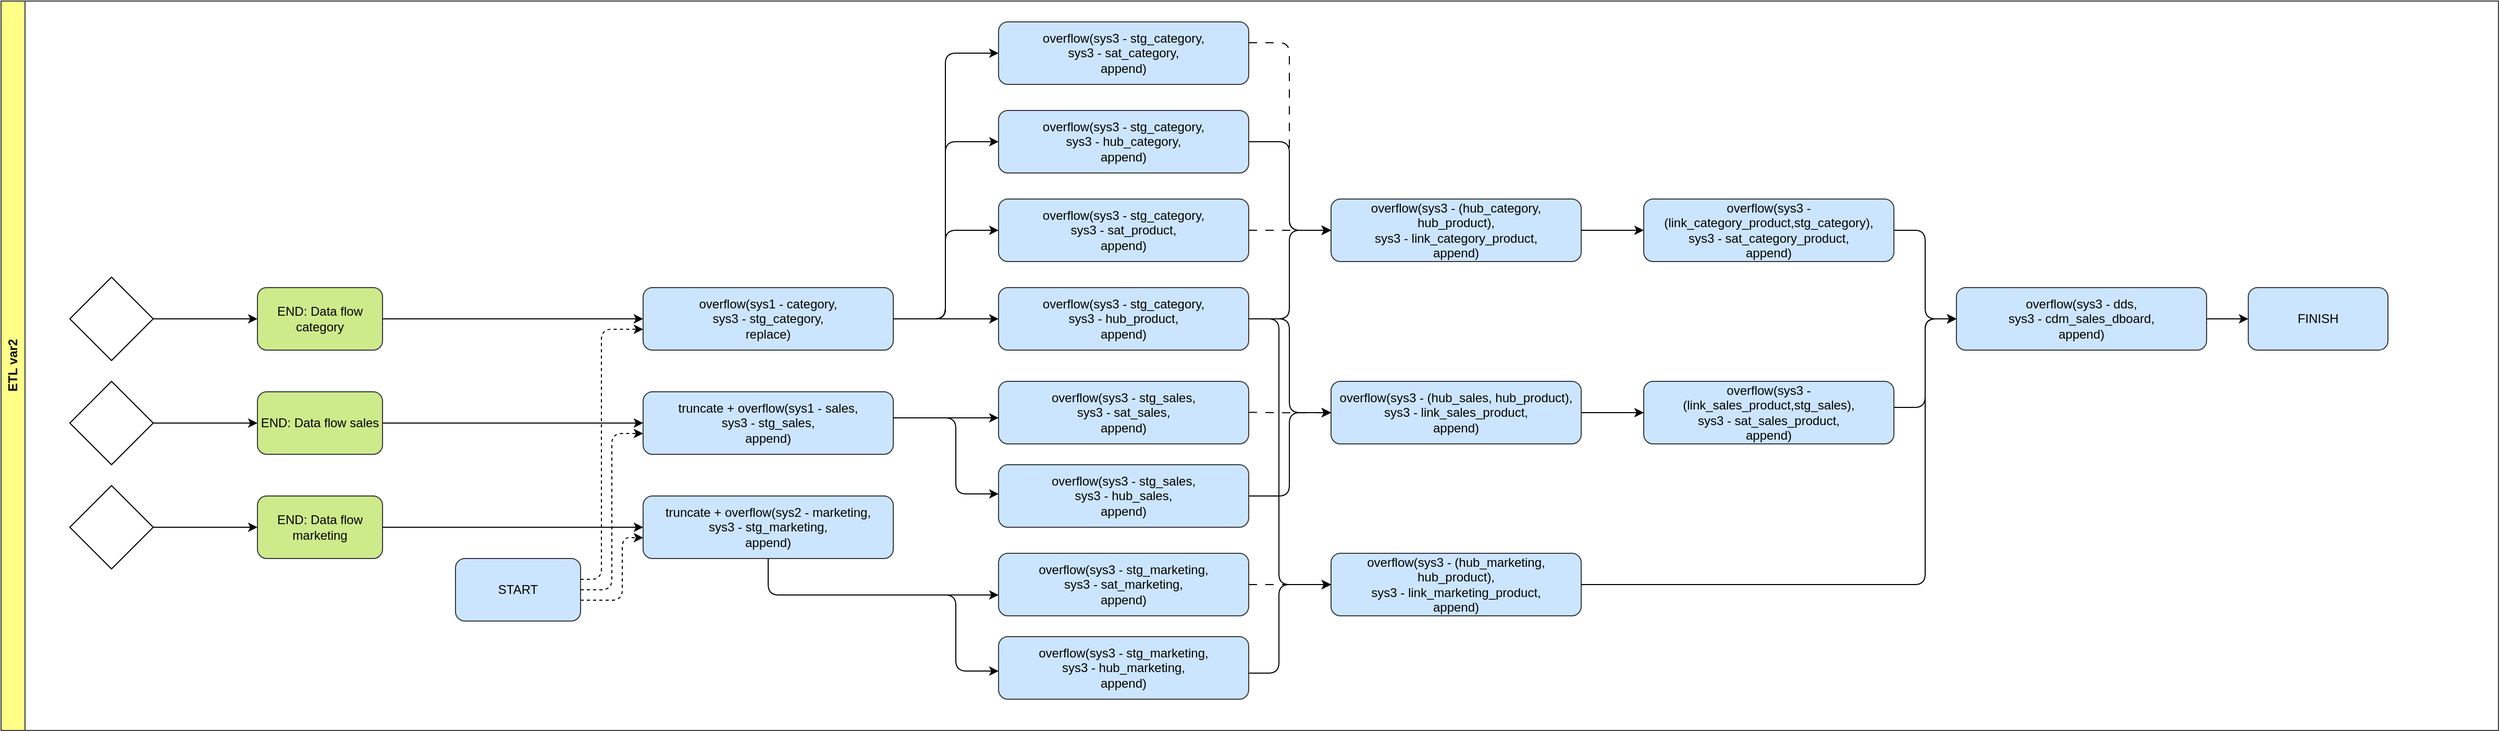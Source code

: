 <mxfile version="26.0.7">
  <diagram name="Страница — 1" id="Lz2Vw_1hqqLo1frWyulN">
    <mxGraphModel dx="2676" dy="1656" grid="1" gridSize="10" guides="1" tooltips="1" connect="1" arrows="1" fold="1" page="1" pageScale="1" pageWidth="827" pageHeight="1169" math="0" shadow="0">
      <root>
        <mxCell id="0" />
        <mxCell id="1" parent="0" />
        <mxCell id="BtTLb8VZXTHvAdMezXfo-1" value="ETL var2" style="swimlane;horizontal=0;whiteSpace=wrap;html=1;fillColor=#ffff88;strokeColor=#36393d;" vertex="1" parent="1">
          <mxGeometry x="44" y="880" width="2396" height="700" as="geometry" />
        </mxCell>
        <mxCell id="BtTLb8VZXTHvAdMezXfo-2" value="END: Data flow category" style="rounded=1;whiteSpace=wrap;html=1;fillColor=#cdeb8b;strokeColor=#36393d;" vertex="1" parent="BtTLb8VZXTHvAdMezXfo-1">
          <mxGeometry x="246" y="275" width="120" height="60" as="geometry" />
        </mxCell>
        <mxCell id="BtTLb8VZXTHvAdMezXfo-3" value="END: Data flow sales" style="rounded=1;whiteSpace=wrap;html=1;fillColor=#cdeb8b;strokeColor=#36393d;" vertex="1" parent="BtTLb8VZXTHvAdMezXfo-1">
          <mxGeometry x="246" y="375" width="120" height="60" as="geometry" />
        </mxCell>
        <mxCell id="BtTLb8VZXTHvAdMezXfo-4" value="" style="endArrow=classic;html=1;rounded=0;" edge="1" parent="BtTLb8VZXTHvAdMezXfo-1" source="BtTLb8VZXTHvAdMezXfo-6" target="BtTLb8VZXTHvAdMezXfo-2">
          <mxGeometry width="50" height="50" relative="1" as="geometry">
            <mxPoint x="146" y="305" as="sourcePoint" />
            <mxPoint x="246" y="304.83" as="targetPoint" />
            <Array as="points" />
          </mxGeometry>
        </mxCell>
        <mxCell id="BtTLb8VZXTHvAdMezXfo-5" value="" style="endArrow=classic;html=1;rounded=0;" edge="1" parent="BtTLb8VZXTHvAdMezXfo-1" source="BtTLb8VZXTHvAdMezXfo-7" target="BtTLb8VZXTHvAdMezXfo-3">
          <mxGeometry width="50" height="50" relative="1" as="geometry">
            <mxPoint x="156" y="405" as="sourcePoint" />
            <mxPoint x="246" y="404.76" as="targetPoint" />
            <Array as="points" />
          </mxGeometry>
        </mxCell>
        <mxCell id="BtTLb8VZXTHvAdMezXfo-6" value="" style="rhombus;whiteSpace=wrap;html=1;" vertex="1" parent="BtTLb8VZXTHvAdMezXfo-1">
          <mxGeometry x="66" y="265" width="80" height="80" as="geometry" />
        </mxCell>
        <mxCell id="BtTLb8VZXTHvAdMezXfo-7" value="" style="rhombus;whiteSpace=wrap;html=1;" vertex="1" parent="BtTLb8VZXTHvAdMezXfo-1">
          <mxGeometry x="66" y="365" width="80" height="80" as="geometry" />
        </mxCell>
        <mxCell id="BtTLb8VZXTHvAdMezXfo-8" value="" style="rhombus;whiteSpace=wrap;html=1;" vertex="1" parent="BtTLb8VZXTHvAdMezXfo-1">
          <mxGeometry x="66" y="465" width="80" height="80" as="geometry" />
        </mxCell>
        <mxCell id="BtTLb8VZXTHvAdMezXfo-9" value="END: Data flow marketing" style="rounded=1;whiteSpace=wrap;html=1;fillColor=#cdeb8b;strokeColor=#36393d;" vertex="1" parent="BtTLb8VZXTHvAdMezXfo-1">
          <mxGeometry x="246" y="475" width="120" height="60" as="geometry" />
        </mxCell>
        <mxCell id="BtTLb8VZXTHvAdMezXfo-10" value="" style="endArrow=classic;html=1;rounded=0;" edge="1" parent="BtTLb8VZXTHvAdMezXfo-1" source="BtTLb8VZXTHvAdMezXfo-8" target="BtTLb8VZXTHvAdMezXfo-9">
          <mxGeometry width="50" height="50" relative="1" as="geometry">
            <mxPoint x="156" y="735" as="sourcePoint" />
            <mxPoint x="246" y="735" as="targetPoint" />
            <Array as="points" />
          </mxGeometry>
        </mxCell>
        <mxCell id="BtTLb8VZXTHvAdMezXfo-11" value="" style="edgeStyle=orthogonalEdgeStyle;rounded=1;orthogonalLoop=1;jettySize=auto;html=1;dashed=1;curved=0;" edge="1" parent="BtTLb8VZXTHvAdMezXfo-1" source="BtTLb8VZXTHvAdMezXfo-12" target="BtTLb8VZXTHvAdMezXfo-15">
          <mxGeometry relative="1" as="geometry">
            <Array as="points">
              <mxPoint x="596" y="575" />
              <mxPoint x="596" y="515" />
            </Array>
          </mxGeometry>
        </mxCell>
        <mxCell id="BtTLb8VZXTHvAdMezXfo-12" value="START" style="rounded=1;whiteSpace=wrap;html=1;fillColor=#cce5ff;strokeColor=#36393d;" vertex="1" parent="BtTLb8VZXTHvAdMezXfo-1">
          <mxGeometry x="436" y="535" width="120" height="60" as="geometry" />
        </mxCell>
        <mxCell id="BtTLb8VZXTHvAdMezXfo-13" value="overflow(&lt;span style=&quot;background-color: transparent;&quot;&gt;sys1 - category,&lt;/span&gt;&lt;div&gt;sys3 - stg_category,&lt;/div&gt;&lt;span style=&quot;background-color: transparent;&quot;&gt;replace&lt;/span&gt;)" style="rounded=1;whiteSpace=wrap;html=1;fillColor=#cce5ff;strokeColor=#36393d;" vertex="1" parent="BtTLb8VZXTHvAdMezXfo-1">
          <mxGeometry x="616" y="275" width="240" height="60" as="geometry" />
        </mxCell>
        <mxCell id="BtTLb8VZXTHvAdMezXfo-14" value="truncate + overflow(&lt;span style=&quot;background-color: transparent;&quot;&gt;sys1 - sales,&lt;/span&gt;&lt;div&gt;sys3 - stg_sales,&lt;/div&gt;&lt;span style=&quot;background-color: transparent;&quot;&gt;append&lt;/span&gt;)" style="rounded=1;whiteSpace=wrap;html=1;fillColor=#cce5ff;strokeColor=#36393d;" vertex="1" parent="BtTLb8VZXTHvAdMezXfo-1">
          <mxGeometry x="616" y="375" width="240" height="60" as="geometry" />
        </mxCell>
        <mxCell id="BtTLb8VZXTHvAdMezXfo-15" value="truncate + overflow(&lt;span style=&quot;background-color: transparent;&quot;&gt;sys2 - marketing,&lt;/span&gt;&lt;div&gt;sys3 - stg_marketing,&lt;/div&gt;&lt;span style=&quot;background-color: transparent;&quot;&gt;append&lt;/span&gt;)" style="rounded=1;whiteSpace=wrap;html=1;fillColor=#cce5ff;strokeColor=#36393d;" vertex="1" parent="BtTLb8VZXTHvAdMezXfo-1">
          <mxGeometry x="616" y="475" width="240" height="60" as="geometry" />
        </mxCell>
        <mxCell id="BtTLb8VZXTHvAdMezXfo-16" value="" style="edgeStyle=orthogonalEdgeStyle;rounded=0;orthogonalLoop=1;jettySize=auto;html=1;" edge="1" parent="BtTLb8VZXTHvAdMezXfo-1" source="BtTLb8VZXTHvAdMezXfo-9" target="BtTLb8VZXTHvAdMezXfo-15">
          <mxGeometry relative="1" as="geometry">
            <mxPoint x="370" y="499.74" as="sourcePoint" />
            <mxPoint x="630" y="509.74" as="targetPoint" />
          </mxGeometry>
        </mxCell>
        <mxCell id="BtTLb8VZXTHvAdMezXfo-17" value="" style="edgeStyle=orthogonalEdgeStyle;rounded=0;orthogonalLoop=1;jettySize=auto;html=1;" edge="1" parent="BtTLb8VZXTHvAdMezXfo-1" source="BtTLb8VZXTHvAdMezXfo-3" target="BtTLb8VZXTHvAdMezXfo-14">
          <mxGeometry relative="1" as="geometry">
            <mxPoint x="370" y="445" as="sourcePoint" />
            <mxPoint x="620" y="445" as="targetPoint" />
          </mxGeometry>
        </mxCell>
        <mxCell id="BtTLb8VZXTHvAdMezXfo-18" value="" style="edgeStyle=orthogonalEdgeStyle;rounded=0;orthogonalLoop=1;jettySize=auto;html=1;" edge="1" parent="BtTLb8VZXTHvAdMezXfo-1" source="BtTLb8VZXTHvAdMezXfo-2" target="BtTLb8VZXTHvAdMezXfo-13">
          <mxGeometry relative="1" as="geometry">
            <mxPoint x="376" y="415" as="sourcePoint" />
            <mxPoint x="626" y="415" as="targetPoint" />
          </mxGeometry>
        </mxCell>
        <mxCell id="BtTLb8VZXTHvAdMezXfo-19" value="" style="edgeStyle=orthogonalEdgeStyle;rounded=1;orthogonalLoop=1;jettySize=auto;html=1;dashed=1;curved=0;" edge="1" parent="BtTLb8VZXTHvAdMezXfo-1" source="BtTLb8VZXTHvAdMezXfo-12" target="BtTLb8VZXTHvAdMezXfo-14">
          <mxGeometry relative="1" as="geometry">
            <mxPoint x="566" y="575" as="sourcePoint" />
            <mxPoint x="626" y="525" as="targetPoint" />
            <Array as="points">
              <mxPoint x="586" y="565" />
              <mxPoint x="586" y="415" />
            </Array>
          </mxGeometry>
        </mxCell>
        <mxCell id="BtTLb8VZXTHvAdMezXfo-20" value="" style="edgeStyle=orthogonalEdgeStyle;rounded=1;orthogonalLoop=1;jettySize=auto;html=1;dashed=1;curved=0;" edge="1" parent="BtTLb8VZXTHvAdMezXfo-1" target="BtTLb8VZXTHvAdMezXfo-13">
          <mxGeometry relative="1" as="geometry">
            <mxPoint x="556" y="555" as="sourcePoint" />
            <mxPoint x="616" y="405" as="targetPoint" />
            <Array as="points">
              <mxPoint x="576" y="555" />
              <mxPoint x="576" y="315" />
            </Array>
          </mxGeometry>
        </mxCell>
        <mxCell id="BtTLb8VZXTHvAdMezXfo-21" value="overflow(&lt;span style=&quot;background-color: transparent;&quot;&gt;sys3 - stg_category,&lt;/span&gt;&lt;div&gt;sys3 - hub_category,&lt;/div&gt;&lt;span style=&quot;background-color: transparent;&quot;&gt;append&lt;/span&gt;)" style="rounded=1;whiteSpace=wrap;html=1;fillColor=#cce5ff;strokeColor=#36393d;" vertex="1" parent="BtTLb8VZXTHvAdMezXfo-1">
          <mxGeometry x="957" y="105" width="240" height="60" as="geometry" />
        </mxCell>
        <mxCell id="BtTLb8VZXTHvAdMezXfo-22" value="" style="edgeStyle=orthogonalEdgeStyle;rounded=1;orthogonalLoop=1;jettySize=auto;html=1;curved=0;" edge="1" parent="BtTLb8VZXTHvAdMezXfo-1" source="BtTLb8VZXTHvAdMezXfo-13" target="BtTLb8VZXTHvAdMezXfo-21">
          <mxGeometry relative="1" as="geometry">
            <mxPoint x="976" y="385" as="sourcePoint" />
            <mxPoint x="1226" y="385" as="targetPoint" />
            <Array as="points">
              <mxPoint x="906" y="305" />
              <mxPoint x="906" y="135" />
            </Array>
          </mxGeometry>
        </mxCell>
        <mxCell id="BtTLb8VZXTHvAdMezXfo-23" value="overflow(&lt;span style=&quot;background-color: transparent;&quot;&gt;sys3 - stg_category,&lt;/span&gt;&lt;div&gt;sys3 - sat_category,&lt;/div&gt;&lt;span style=&quot;background-color: transparent;&quot;&gt;append&lt;/span&gt;)" style="rounded=1;whiteSpace=wrap;html=1;fillColor=#cce5ff;strokeColor=#36393d;" vertex="1" parent="BtTLb8VZXTHvAdMezXfo-1">
          <mxGeometry x="957" y="20" width="240" height="60" as="geometry" />
        </mxCell>
        <mxCell id="BtTLb8VZXTHvAdMezXfo-24" value="" style="edgeStyle=orthogonalEdgeStyle;rounded=1;orthogonalLoop=1;jettySize=auto;html=1;curved=0;" edge="1" parent="BtTLb8VZXTHvAdMezXfo-1" source="BtTLb8VZXTHvAdMezXfo-13" target="BtTLb8VZXTHvAdMezXfo-23">
          <mxGeometry relative="1" as="geometry">
            <mxPoint x="856" y="250" as="sourcePoint" />
            <mxPoint x="957" y="250" as="targetPoint" />
            <Array as="points">
              <mxPoint x="906" y="305" />
              <mxPoint x="906" y="50" />
            </Array>
          </mxGeometry>
        </mxCell>
        <mxCell id="BtTLb8VZXTHvAdMezXfo-25" value="overflow(&lt;span style=&quot;background-color: transparent;&quot;&gt;sys3 - stg_sales,&lt;/span&gt;&lt;div&gt;sys3 - hub_sales,&lt;/div&gt;&lt;span style=&quot;background-color: transparent;&quot;&gt;append&lt;/span&gt;)" style="rounded=1;whiteSpace=wrap;html=1;fillColor=#cce5ff;strokeColor=#36393d;" vertex="1" parent="BtTLb8VZXTHvAdMezXfo-1">
          <mxGeometry x="957" y="445" width="240" height="60" as="geometry" />
        </mxCell>
        <mxCell id="BtTLb8VZXTHvAdMezXfo-26" value="" style="edgeStyle=orthogonalEdgeStyle;rounded=1;orthogonalLoop=1;jettySize=auto;html=1;curved=0;" edge="1" parent="BtTLb8VZXTHvAdMezXfo-1" source="BtTLb8VZXTHvAdMezXfo-14" target="BtTLb8VZXTHvAdMezXfo-25">
          <mxGeometry relative="1" as="geometry">
            <mxPoint x="856" y="472.5" as="sourcePoint" />
            <mxPoint x="1226" y="552.5" as="targetPoint" />
            <Array as="points">
              <mxPoint x="916" y="400" />
              <mxPoint x="916" y="473" />
            </Array>
          </mxGeometry>
        </mxCell>
        <mxCell id="BtTLb8VZXTHvAdMezXfo-27" value="overflow(&lt;span style=&quot;background-color: transparent;&quot;&gt;sys3 - stg_sales,&lt;/span&gt;&lt;div&gt;sys3 - sat_sales,&lt;/div&gt;&lt;span style=&quot;background-color: transparent;&quot;&gt;append&lt;/span&gt;)" style="rounded=1;whiteSpace=wrap;html=1;fillColor=#cce5ff;strokeColor=#36393d;" vertex="1" parent="BtTLb8VZXTHvAdMezXfo-1">
          <mxGeometry x="957" y="365" width="240" height="60" as="geometry" />
        </mxCell>
        <mxCell id="BtTLb8VZXTHvAdMezXfo-28" value="" style="edgeStyle=orthogonalEdgeStyle;rounded=1;orthogonalLoop=1;jettySize=auto;html=1;curved=0;" edge="1" parent="BtTLb8VZXTHvAdMezXfo-1" source="BtTLb8VZXTHvAdMezXfo-14" target="BtTLb8VZXTHvAdMezXfo-27">
          <mxGeometry relative="1" as="geometry">
            <mxPoint x="856" y="472.5" as="sourcePoint" />
            <mxPoint x="957" y="417.5" as="targetPoint" />
            <Array as="points">
              <mxPoint x="906" y="400" />
              <mxPoint x="906" y="400" />
            </Array>
          </mxGeometry>
        </mxCell>
        <mxCell id="BtTLb8VZXTHvAdMezXfo-29" value="overflow(&lt;span style=&quot;background-color: transparent;&quot;&gt;sys3 - stg_marketing,&lt;/span&gt;&lt;div&gt;sys3 - hub_marketing,&lt;/div&gt;&lt;span style=&quot;background-color: transparent;&quot;&gt;append&lt;/span&gt;)" style="rounded=1;whiteSpace=wrap;html=1;fillColor=#cce5ff;strokeColor=#36393d;" vertex="1" parent="BtTLb8VZXTHvAdMezXfo-1">
          <mxGeometry x="957" y="610" width="240" height="60" as="geometry" />
        </mxCell>
        <mxCell id="BtTLb8VZXTHvAdMezXfo-30" value="overflow(&lt;span style=&quot;background-color: transparent;&quot;&gt;sys3 - stg_marketing,&lt;/span&gt;&lt;div&gt;sys3 - sat_marketing,&lt;/div&gt;&lt;span style=&quot;background-color: transparent;&quot;&gt;append&lt;/span&gt;)" style="rounded=1;whiteSpace=wrap;html=1;fillColor=#cce5ff;strokeColor=#36393d;" vertex="1" parent="BtTLb8VZXTHvAdMezXfo-1">
          <mxGeometry x="957" y="530" width="240" height="60" as="geometry" />
        </mxCell>
        <mxCell id="BtTLb8VZXTHvAdMezXfo-31" value="" style="edgeStyle=orthogonalEdgeStyle;rounded=1;orthogonalLoop=1;jettySize=auto;html=1;curved=0;" edge="1" parent="BtTLb8VZXTHvAdMezXfo-1">
          <mxGeometry relative="1" as="geometry">
            <mxPoint x="856" y="570" as="sourcePoint" />
            <mxPoint x="957" y="570" as="targetPoint" />
            <Array as="points">
              <mxPoint x="906" y="570" />
              <mxPoint x="906" y="570" />
            </Array>
          </mxGeometry>
        </mxCell>
        <mxCell id="BtTLb8VZXTHvAdMezXfo-32" value="" style="edgeStyle=orthogonalEdgeStyle;rounded=1;orthogonalLoop=1;jettySize=auto;html=1;curved=0;" edge="1" parent="BtTLb8VZXTHvAdMezXfo-1" source="BtTLb8VZXTHvAdMezXfo-15">
          <mxGeometry relative="1" as="geometry">
            <mxPoint x="856" y="570" as="sourcePoint" />
            <mxPoint x="957" y="643" as="targetPoint" />
            <Array as="points">
              <mxPoint x="736" y="570" />
              <mxPoint x="916" y="570" />
              <mxPoint x="916" y="643" />
            </Array>
          </mxGeometry>
        </mxCell>
        <mxCell id="BtTLb8VZXTHvAdMezXfo-33" value="overflow(&lt;span style=&quot;background-color: transparent;&quot;&gt;sys3 - (hub_category, hub_product),&lt;/span&gt;&lt;div&gt;sys3 - link_category_product,&lt;/div&gt;&lt;span style=&quot;background-color: transparent;&quot;&gt;append&lt;/span&gt;)" style="rounded=1;whiteSpace=wrap;html=1;fillColor=#cce5ff;strokeColor=#36393d;" vertex="1" parent="BtTLb8VZXTHvAdMezXfo-1">
          <mxGeometry x="1276" y="190" width="240" height="60" as="geometry" />
        </mxCell>
        <mxCell id="BtTLb8VZXTHvAdMezXfo-34" value="overflow(&lt;span style=&quot;background-color: transparent;&quot;&gt;sys3 - stg_category,&lt;/span&gt;&lt;div&gt;sys3 - hub_product,&lt;/div&gt;&lt;span style=&quot;background-color: transparent;&quot;&gt;append&lt;/span&gt;)" style="rounded=1;whiteSpace=wrap;html=1;fillColor=#cce5ff;strokeColor=#36393d;" vertex="1" parent="BtTLb8VZXTHvAdMezXfo-1">
          <mxGeometry x="957" y="275" width="240" height="60" as="geometry" />
        </mxCell>
        <mxCell id="BtTLb8VZXTHvAdMezXfo-35" value="" style="edgeStyle=orthogonalEdgeStyle;rounded=1;orthogonalLoop=1;jettySize=auto;html=1;curved=0;" edge="1" parent="BtTLb8VZXTHvAdMezXfo-1" source="BtTLb8VZXTHvAdMezXfo-13" target="BtTLb8VZXTHvAdMezXfo-34">
          <mxGeometry relative="1" as="geometry">
            <mxPoint x="856" y="135" as="sourcePoint" />
            <mxPoint x="1226" y="215" as="targetPoint" />
            <Array as="points" />
          </mxGeometry>
        </mxCell>
        <mxCell id="BtTLb8VZXTHvAdMezXfo-36" value="" style="edgeStyle=orthogonalEdgeStyle;rounded=1;orthogonalLoop=1;jettySize=auto;html=1;curved=0;" edge="1" parent="BtTLb8VZXTHvAdMezXfo-1" source="BtTLb8VZXTHvAdMezXfo-13" target="BtTLb8VZXTHvAdMezXfo-37">
          <mxGeometry relative="1" as="geometry">
            <mxPoint x="856" y="135" as="sourcePoint" />
            <mxPoint x="957" y="80" as="targetPoint" />
            <Array as="points">
              <mxPoint x="906" y="305" />
              <mxPoint x="906" y="220" />
            </Array>
          </mxGeometry>
        </mxCell>
        <mxCell id="BtTLb8VZXTHvAdMezXfo-37" value="overflow(&lt;span style=&quot;background-color: transparent;&quot;&gt;sys3 - stg_category,&lt;/span&gt;&lt;div&gt;sys3 - sat_product,&lt;/div&gt;&lt;span style=&quot;background-color: transparent;&quot;&gt;append&lt;/span&gt;)" style="rounded=1;whiteSpace=wrap;html=1;fillColor=#cce5ff;strokeColor=#36393d;" vertex="1" parent="BtTLb8VZXTHvAdMezXfo-1">
          <mxGeometry x="957" y="190" width="240" height="60" as="geometry" />
        </mxCell>
        <mxCell id="BtTLb8VZXTHvAdMezXfo-38" value="" style="edgeStyle=orthogonalEdgeStyle;rounded=1;orthogonalLoop=1;jettySize=auto;html=1;curved=0;" edge="1" parent="BtTLb8VZXTHvAdMezXfo-1" source="BtTLb8VZXTHvAdMezXfo-34" target="BtTLb8VZXTHvAdMezXfo-33">
          <mxGeometry relative="1" as="geometry">
            <mxPoint x="1197" y="305" as="sourcePoint" />
            <mxPoint x="1298" y="220" as="targetPoint" />
            <Array as="points">
              <mxPoint x="1236" y="305" />
              <mxPoint x="1236" y="220" />
            </Array>
          </mxGeometry>
        </mxCell>
        <mxCell id="BtTLb8VZXTHvAdMezXfo-39" value="" style="edgeStyle=orthogonalEdgeStyle;rounded=1;orthogonalLoop=1;jettySize=auto;html=1;curved=0;" edge="1" parent="BtTLb8VZXTHvAdMezXfo-1" source="BtTLb8VZXTHvAdMezXfo-21" target="BtTLb8VZXTHvAdMezXfo-33">
          <mxGeometry relative="1" as="geometry">
            <mxPoint x="1207" y="315" as="sourcePoint" />
            <mxPoint x="1286" y="230" as="targetPoint" />
            <Array as="points">
              <mxPoint x="1236" y="135" />
              <mxPoint x="1236" y="220" />
            </Array>
          </mxGeometry>
        </mxCell>
        <mxCell id="BtTLb8VZXTHvAdMezXfo-40" value="overflow(&lt;span style=&quot;background-color: transparent;&quot;&gt;sys3 - (hub_sales, hub_product),&lt;/span&gt;&lt;div&gt;sys3 - link_sales_product,&lt;/div&gt;&lt;span style=&quot;background-color: transparent;&quot;&gt;append&lt;/span&gt;)" style="rounded=1;whiteSpace=wrap;html=1;fillColor=#cce5ff;strokeColor=#36393d;" vertex="1" parent="BtTLb8VZXTHvAdMezXfo-1">
          <mxGeometry x="1276" y="365" width="240" height="60" as="geometry" />
        </mxCell>
        <mxCell id="BtTLb8VZXTHvAdMezXfo-41" value="" style="edgeStyle=orthogonalEdgeStyle;rounded=1;orthogonalLoop=1;jettySize=auto;html=1;curved=0;" edge="1" parent="BtTLb8VZXTHvAdMezXfo-1" source="BtTLb8VZXTHvAdMezXfo-25" target="BtTLb8VZXTHvAdMezXfo-40">
          <mxGeometry relative="1" as="geometry">
            <mxPoint x="1197" y="475" as="sourcePoint" />
            <mxPoint x="1298" y="390" as="targetPoint" />
            <Array as="points">
              <mxPoint x="1236" y="475" />
              <mxPoint x="1236" y="395" />
            </Array>
          </mxGeometry>
        </mxCell>
        <mxCell id="BtTLb8VZXTHvAdMezXfo-42" value="" style="edgeStyle=orthogonalEdgeStyle;rounded=1;orthogonalLoop=1;jettySize=auto;html=1;curved=0;" edge="1" parent="BtTLb8VZXTHvAdMezXfo-1" source="BtTLb8VZXTHvAdMezXfo-34" target="BtTLb8VZXTHvAdMezXfo-40">
          <mxGeometry relative="1" as="geometry">
            <mxPoint x="1197" y="305" as="sourcePoint" />
            <mxPoint x="1286" y="400" as="targetPoint" />
            <Array as="points">
              <mxPoint x="1236" y="305" />
              <mxPoint x="1236" y="395" />
            </Array>
          </mxGeometry>
        </mxCell>
        <mxCell id="BtTLb8VZXTHvAdMezXfo-43" value="overflow(&lt;span style=&quot;background-color: transparent;&quot;&gt;sys3 - (hub_marketing, hub_product),&lt;/span&gt;&lt;div&gt;sys3 - link_marketing_product,&lt;/div&gt;&lt;span style=&quot;background-color: transparent;&quot;&gt;append&lt;/span&gt;)" style="rounded=1;whiteSpace=wrap;html=1;fillColor=#cce5ff;strokeColor=#36393d;" vertex="1" parent="BtTLb8VZXTHvAdMezXfo-1">
          <mxGeometry x="1276" y="530" width="240" height="60" as="geometry" />
        </mxCell>
        <mxCell id="BtTLb8VZXTHvAdMezXfo-44" value="" style="edgeStyle=orthogonalEdgeStyle;rounded=1;orthogonalLoop=1;jettySize=auto;html=1;curved=0;" edge="1" parent="BtTLb8VZXTHvAdMezXfo-1" target="BtTLb8VZXTHvAdMezXfo-43">
          <mxGeometry relative="1" as="geometry">
            <mxPoint x="1197" y="645" as="sourcePoint" />
            <mxPoint x="1298" y="560" as="targetPoint" />
            <Array as="points">
              <mxPoint x="1226" y="645" />
              <mxPoint x="1226" y="560" />
            </Array>
          </mxGeometry>
        </mxCell>
        <mxCell id="BtTLb8VZXTHvAdMezXfo-45" value="" style="edgeStyle=orthogonalEdgeStyle;rounded=1;orthogonalLoop=1;jettySize=auto;html=1;curved=0;" edge="1" parent="BtTLb8VZXTHvAdMezXfo-1" source="BtTLb8VZXTHvAdMezXfo-34" target="BtTLb8VZXTHvAdMezXfo-43">
          <mxGeometry relative="1" as="geometry">
            <mxPoint x="1197" y="475" as="sourcePoint" />
            <mxPoint x="1286" y="570" as="targetPoint" />
            <Array as="points">
              <mxPoint x="1226" y="305" />
              <mxPoint x="1226" y="560" />
            </Array>
          </mxGeometry>
        </mxCell>
        <mxCell id="BtTLb8VZXTHvAdMezXfo-46" value="overflow(&lt;span style=&quot;background-color: transparent;&quot;&gt;sys3 - dds&lt;/span&gt;&lt;span style=&quot;background-color: transparent;&quot;&gt;,&lt;/span&gt;&lt;div&gt;sys3 - cdm_sales_dboard,&lt;/div&gt;&lt;span style=&quot;background-color: transparent;&quot;&gt;append&lt;/span&gt;)" style="rounded=1;whiteSpace=wrap;html=1;fillColor=#cce5ff;strokeColor=#36393d;" vertex="1" parent="BtTLb8VZXTHvAdMezXfo-1">
          <mxGeometry x="1876" y="275" width="240" height="60" as="geometry" />
        </mxCell>
        <mxCell id="BtTLb8VZXTHvAdMezXfo-47" value="FINISH" style="rounded=1;whiteSpace=wrap;html=1;fillColor=#cce5ff;strokeColor=#36393d;" vertex="1" parent="BtTLb8VZXTHvAdMezXfo-1">
          <mxGeometry x="2156" y="275" width="134" height="60" as="geometry" />
        </mxCell>
        <mxCell id="BtTLb8VZXTHvAdMezXfo-48" value="" style="edgeStyle=orthogonalEdgeStyle;rounded=1;orthogonalLoop=1;jettySize=auto;html=1;curved=0;" edge="1" parent="BtTLb8VZXTHvAdMezXfo-1" source="BtTLb8VZXTHvAdMezXfo-46">
          <mxGeometry relative="1" as="geometry">
            <mxPoint x="2096" y="220" as="sourcePoint" />
            <mxPoint x="2156" y="305" as="targetPoint" />
            <Array as="points">
              <mxPoint x="2086" y="305" />
              <mxPoint x="2086" y="305" />
            </Array>
          </mxGeometry>
        </mxCell>
        <mxCell id="BtTLb8VZXTHvAdMezXfo-49" value="" style="edgeStyle=orthogonalEdgeStyle;rounded=1;orthogonalLoop=1;jettySize=auto;html=1;curved=0;" edge="1" parent="BtTLb8VZXTHvAdMezXfo-1" source="BtTLb8VZXTHvAdMezXfo-43" target="BtTLb8VZXTHvAdMezXfo-46">
          <mxGeometry relative="1" as="geometry">
            <mxPoint x="1826" y="400" as="sourcePoint" />
            <mxPoint x="1886" y="315" as="targetPoint" />
            <Array as="points">
              <mxPoint x="1846" y="560" />
              <mxPoint x="1846" y="305" />
            </Array>
          </mxGeometry>
        </mxCell>
        <mxCell id="BtTLb8VZXTHvAdMezXfo-50" value="" style="edgeStyle=orthogonalEdgeStyle;rounded=1;orthogonalLoop=1;jettySize=auto;html=1;curved=0;dashed=1;dashPattern=8 8;" edge="1" parent="BtTLb8VZXTHvAdMezXfo-1" source="BtTLb8VZXTHvAdMezXfo-23" target="BtTLb8VZXTHvAdMezXfo-33">
          <mxGeometry relative="1" as="geometry">
            <mxPoint x="1207" y="145" as="sourcePoint" />
            <mxPoint x="1286" y="230" as="targetPoint" />
            <Array as="points">
              <mxPoint x="1236" y="40" />
              <mxPoint x="1236" y="220" />
            </Array>
          </mxGeometry>
        </mxCell>
        <mxCell id="BtTLb8VZXTHvAdMezXfo-51" value="" style="edgeStyle=orthogonalEdgeStyle;rounded=1;orthogonalLoop=1;jettySize=auto;html=1;curved=0;dashed=1;dashPattern=8 8;" edge="1" parent="BtTLb8VZXTHvAdMezXfo-1" source="BtTLb8VZXTHvAdMezXfo-37" target="BtTLb8VZXTHvAdMezXfo-33">
          <mxGeometry relative="1" as="geometry">
            <mxPoint x="1207" y="50" as="sourcePoint" />
            <mxPoint x="1286" y="230" as="targetPoint" />
            <Array as="points">
              <mxPoint x="1256" y="220" />
              <mxPoint x="1256" y="220" />
            </Array>
          </mxGeometry>
        </mxCell>
        <mxCell id="BtTLb8VZXTHvAdMezXfo-52" value="" style="edgeStyle=orthogonalEdgeStyle;rounded=1;orthogonalLoop=1;jettySize=auto;html=1;curved=0;dashed=1;dashPattern=8 8;" edge="1" parent="BtTLb8VZXTHvAdMezXfo-1" target="BtTLb8VZXTHvAdMezXfo-40">
          <mxGeometry relative="1" as="geometry">
            <mxPoint x="1197" y="394.71" as="sourcePoint" />
            <mxPoint x="1276" y="394.71" as="targetPoint" />
            <Array as="points" />
          </mxGeometry>
        </mxCell>
        <mxCell id="BtTLb8VZXTHvAdMezXfo-53" value="" style="edgeStyle=orthogonalEdgeStyle;rounded=1;orthogonalLoop=1;jettySize=auto;html=1;curved=0;dashed=1;dashPattern=8 8;" edge="1" parent="BtTLb8VZXTHvAdMezXfo-1" source="BtTLb8VZXTHvAdMezXfo-30" target="BtTLb8VZXTHvAdMezXfo-43">
          <mxGeometry relative="1" as="geometry">
            <mxPoint x="1197" y="554.19" as="sourcePoint" />
            <mxPoint x="1276" y="549.48" as="targetPoint" />
            <Array as="points">
              <mxPoint x="1216" y="560" />
              <mxPoint x="1216" y="560" />
            </Array>
          </mxGeometry>
        </mxCell>
        <mxCell id="BtTLb8VZXTHvAdMezXfo-54" value="overflow(&lt;span style=&quot;background-color: transparent;&quot;&gt;sys3 - (&lt;/span&gt;link_sales_product,stg_sales)&lt;span style=&quot;background-color: transparent;&quot;&gt;,&lt;/span&gt;&lt;div&gt;sys3 - sat_sales_product,&lt;/div&gt;&lt;span style=&quot;background-color: transparent;&quot;&gt;append&lt;/span&gt;)" style="rounded=1;whiteSpace=wrap;html=1;fillColor=#cce5ff;strokeColor=#36393d;" vertex="1" parent="BtTLb8VZXTHvAdMezXfo-1">
          <mxGeometry x="1576" y="365" width="240" height="60" as="geometry" />
        </mxCell>
        <mxCell id="BtTLb8VZXTHvAdMezXfo-55" value="" style="edgeStyle=orthogonalEdgeStyle;rounded=1;orthogonalLoop=1;jettySize=auto;html=1;curved=0;" edge="1" parent="BtTLb8VZXTHvAdMezXfo-1" source="BtTLb8VZXTHvAdMezXfo-40" target="BtTLb8VZXTHvAdMezXfo-54">
          <mxGeometry relative="1" as="geometry">
            <mxPoint x="1516" y="389.78" as="sourcePoint" />
            <mxPoint x="1576" y="389.78" as="targetPoint" />
            <Array as="points" />
          </mxGeometry>
        </mxCell>
        <mxCell id="BtTLb8VZXTHvAdMezXfo-56" value="" style="edgeStyle=orthogonalEdgeStyle;rounded=1;orthogonalLoop=1;jettySize=auto;html=1;curved=0;" edge="1" parent="BtTLb8VZXTHvAdMezXfo-1" source="BtTLb8VZXTHvAdMezXfo-54" target="BtTLb8VZXTHvAdMezXfo-46">
          <mxGeometry relative="1" as="geometry">
            <mxPoint x="1836" y="220" as="sourcePoint" />
            <mxPoint x="1896" y="300" as="targetPoint" />
            <Array as="points">
              <mxPoint x="1846" y="390" />
              <mxPoint x="1846" y="305" />
            </Array>
          </mxGeometry>
        </mxCell>
        <mxCell id="BtTLb8VZXTHvAdMezXfo-57" value="overflow(&lt;span style=&quot;background-color: transparent;&quot;&gt;sys3 - (&lt;/span&gt;link_category_product,stg_category)&lt;span style=&quot;background-color: transparent;&quot;&gt;,&lt;/span&gt;&lt;div&gt;sys3 - sat_category_product,&lt;/div&gt;&lt;span style=&quot;background-color: transparent;&quot;&gt;append&lt;/span&gt;)" style="rounded=1;whiteSpace=wrap;html=1;fillColor=#cce5ff;strokeColor=#36393d;" vertex="1" parent="1">
          <mxGeometry x="1620" y="1070" width="240" height="60" as="geometry" />
        </mxCell>
        <mxCell id="BtTLb8VZXTHvAdMezXfo-58" value="" style="edgeStyle=orthogonalEdgeStyle;rounded=1;orthogonalLoop=1;jettySize=auto;html=1;curved=0;" edge="1" parent="1" source="BtTLb8VZXTHvAdMezXfo-33" target="BtTLb8VZXTHvAdMezXfo-57">
          <mxGeometry relative="1" as="geometry">
            <mxPoint x="1450.002" y="1110" as="sourcePoint" />
            <mxPoint x="1618.97" y="1110" as="targetPoint" />
            <Array as="points">
              <mxPoint x="1560" y="1100" />
              <mxPoint x="1560" y="1100" />
            </Array>
          </mxGeometry>
        </mxCell>
        <mxCell id="BtTLb8VZXTHvAdMezXfo-59" value="" style="edgeStyle=orthogonalEdgeStyle;rounded=1;orthogonalLoop=1;jettySize=auto;html=1;curved=0;" edge="1" parent="1" source="BtTLb8VZXTHvAdMezXfo-57" target="BtTLb8VZXTHvAdMezXfo-46">
          <mxGeometry relative="1" as="geometry">
            <mxPoint x="1880" y="1099.74" as="sourcePoint" />
            <mxPoint x="1940" y="1099.74" as="targetPoint" />
            <Array as="points">
              <mxPoint x="1890" y="1100" />
              <mxPoint x="1890" y="1185" />
            </Array>
          </mxGeometry>
        </mxCell>
      </root>
    </mxGraphModel>
  </diagram>
</mxfile>
